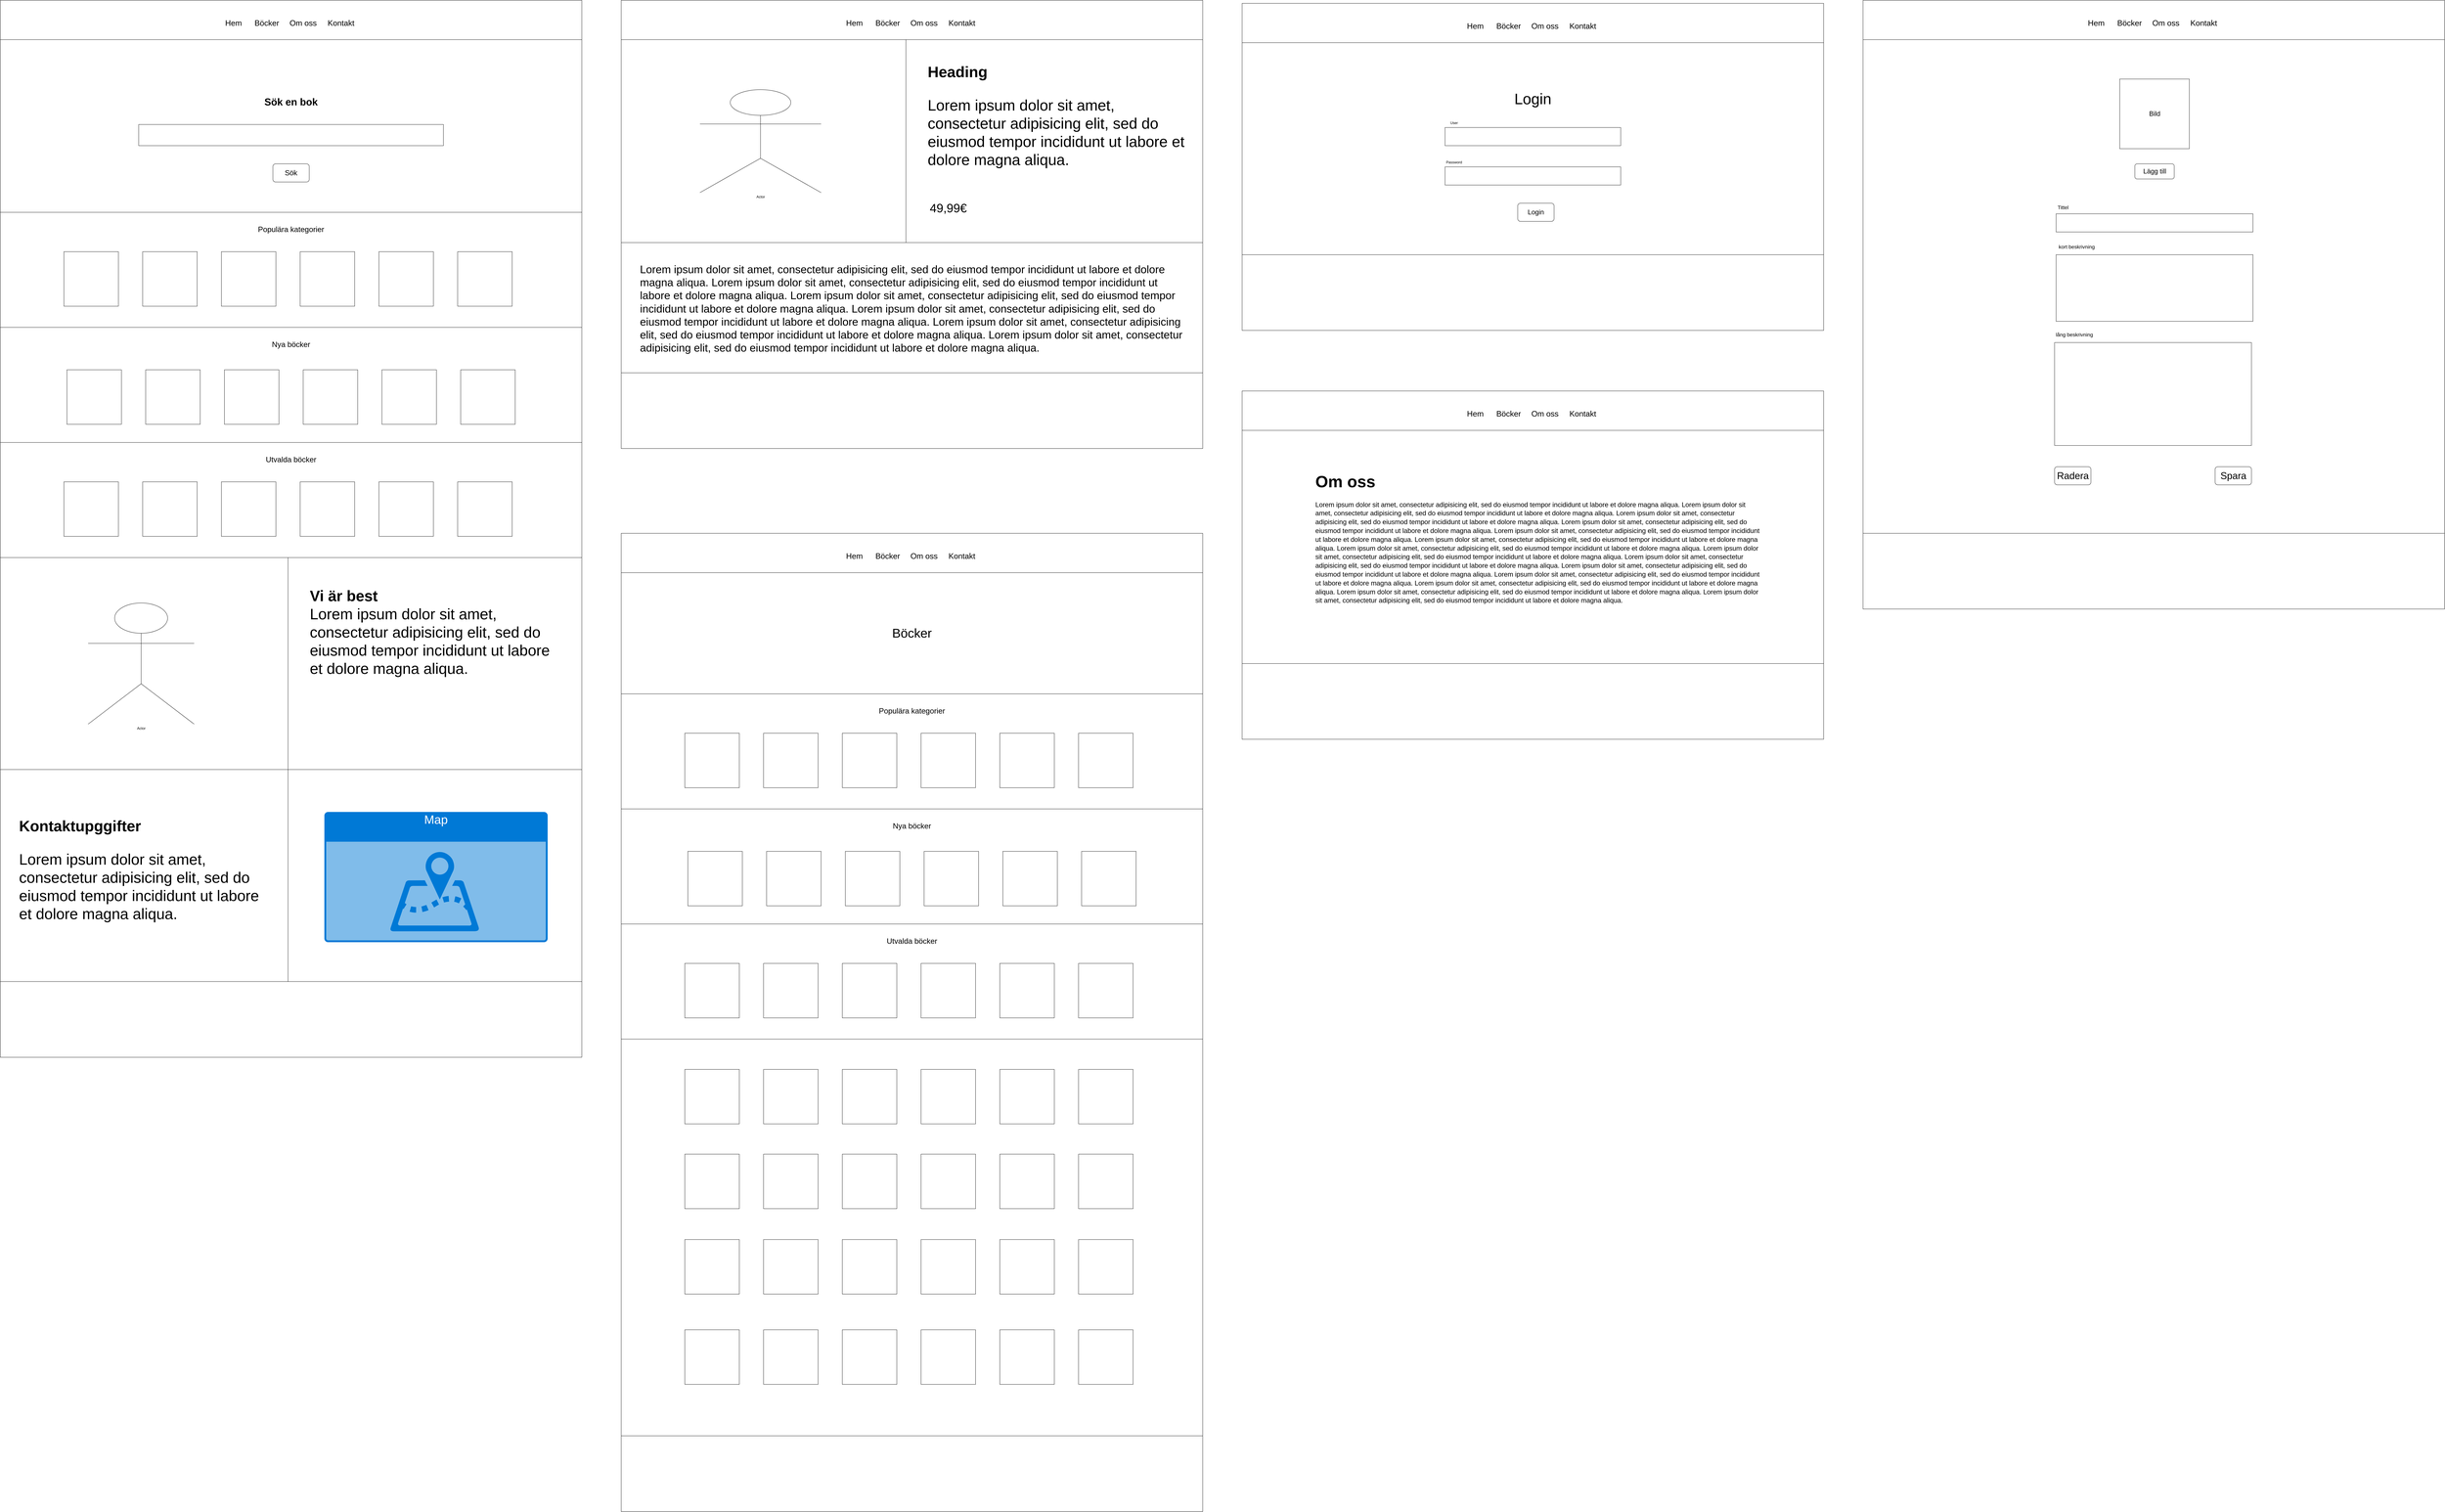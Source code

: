 <mxfile version="24.1.0" type="device">
  <diagram id="C5RBs43oDa-KdzZeNtuy" name="Page-1">
    <mxGraphModel dx="9453" dy="5587" grid="1" gridSize="10" guides="1" tooltips="1" connect="1" arrows="1" fold="1" page="1" pageScale="1" pageWidth="827" pageHeight="1169" math="0" shadow="0">
      <root>
        <mxCell id="WIyWlLk6GJQsqaUBKTNV-0" />
        <mxCell id="WIyWlLk6GJQsqaUBKTNV-1" parent="WIyWlLk6GJQsqaUBKTNV-0" />
        <mxCell id="PscwnY0Rai2JxpB6ASCo-1" value="" style="rounded=0;whiteSpace=wrap;html=1;" vertex="1" parent="WIyWlLk6GJQsqaUBKTNV-1">
          <mxGeometry x="2050" width="1920" height="1480" as="geometry" />
        </mxCell>
        <mxCell id="PscwnY0Rai2JxpB6ASCo-62" value="" style="rounded=0;whiteSpace=wrap;html=1;" vertex="1" parent="WIyWlLk6GJQsqaUBKTNV-1">
          <mxGeometry x="2050" y="130" width="940" height="670" as="geometry" />
        </mxCell>
        <mxCell id="PscwnY0Rai2JxpB6ASCo-0" value="" style="rounded=0;whiteSpace=wrap;html=1;" vertex="1" parent="WIyWlLk6GJQsqaUBKTNV-1">
          <mxGeometry width="1920" height="1080" as="geometry" />
        </mxCell>
        <mxCell id="PscwnY0Rai2JxpB6ASCo-2" value="" style="rounded=0;whiteSpace=wrap;html=1;" vertex="1" parent="WIyWlLk6GJQsqaUBKTNV-1">
          <mxGeometry x="4100" y="10" width="1920" height="1080" as="geometry" />
        </mxCell>
        <mxCell id="PscwnY0Rai2JxpB6ASCo-3" value="" style="rounded=0;whiteSpace=wrap;html=1;" vertex="1" parent="WIyWlLk6GJQsqaUBKTNV-1">
          <mxGeometry x="6150" width="1920" height="2010" as="geometry" />
        </mxCell>
        <mxCell id="PscwnY0Rai2JxpB6ASCo-4" value="" style="rounded=0;whiteSpace=wrap;html=1;" vertex="1" parent="WIyWlLk6GJQsqaUBKTNV-1">
          <mxGeometry y="1080" width="1920" height="2160" as="geometry" />
        </mxCell>
        <mxCell id="PscwnY0Rai2JxpB6ASCo-5" value="" style="rounded=0;whiteSpace=wrap;html=1;" vertex="1" parent="WIyWlLk6GJQsqaUBKTNV-1">
          <mxGeometry width="1920" height="130" as="geometry" />
        </mxCell>
        <mxCell id="PscwnY0Rai2JxpB6ASCo-6" value="" style="rounded=0;whiteSpace=wrap;html=1;" vertex="1" parent="WIyWlLk6GJQsqaUBKTNV-1">
          <mxGeometry y="130" width="1920" height="570" as="geometry" />
        </mxCell>
        <mxCell id="PscwnY0Rai2JxpB6ASCo-7" value="" style="rounded=0;whiteSpace=wrap;html=1;" vertex="1" parent="WIyWlLk6GJQsqaUBKTNV-1">
          <mxGeometry y="700" width="1920" height="380" as="geometry" />
        </mxCell>
        <mxCell id="PscwnY0Rai2JxpB6ASCo-8" value="" style="rounded=0;whiteSpace=wrap;html=1;" vertex="1" parent="WIyWlLk6GJQsqaUBKTNV-1">
          <mxGeometry y="1080" width="1920" height="380" as="geometry" />
        </mxCell>
        <mxCell id="PscwnY0Rai2JxpB6ASCo-9" value="" style="rounded=0;whiteSpace=wrap;html=1;" vertex="1" parent="WIyWlLk6GJQsqaUBKTNV-1">
          <mxGeometry y="1460" width="1920" height="380" as="geometry" />
        </mxCell>
        <mxCell id="PscwnY0Rai2JxpB6ASCo-10" value="" style="rounded=0;whiteSpace=wrap;html=1;" vertex="1" parent="WIyWlLk6GJQsqaUBKTNV-1">
          <mxGeometry y="1840" width="1920" height="700" as="geometry" />
        </mxCell>
        <mxCell id="PscwnY0Rai2JxpB6ASCo-11" value="" style="rounded=0;whiteSpace=wrap;html=1;" vertex="1" parent="WIyWlLk6GJQsqaUBKTNV-1">
          <mxGeometry y="2540" width="1920" height="700" as="geometry" />
        </mxCell>
        <mxCell id="PscwnY0Rai2JxpB6ASCo-12" value="" style="rounded=0;whiteSpace=wrap;html=1;" vertex="1" parent="WIyWlLk6GJQsqaUBKTNV-1">
          <mxGeometry x="457" y="410" width="1006" height="70" as="geometry" />
        </mxCell>
        <mxCell id="PscwnY0Rai2JxpB6ASCo-13" value="" style="rounded=1;whiteSpace=wrap;html=1;" vertex="1" parent="WIyWlLk6GJQsqaUBKTNV-1">
          <mxGeometry x="900" y="540" width="120" height="60" as="geometry" />
        </mxCell>
        <mxCell id="PscwnY0Rai2JxpB6ASCo-14" value="&lt;font style=&quot;font-size: 24px;&quot;&gt;Sök&lt;/font&gt;" style="text;html=1;align=center;verticalAlign=middle;whiteSpace=wrap;rounded=0;" vertex="1" parent="WIyWlLk6GJQsqaUBKTNV-1">
          <mxGeometry x="930" y="555" width="60" height="30" as="geometry" />
        </mxCell>
        <mxCell id="PscwnY0Rai2JxpB6ASCo-15" value="&lt;font style=&quot;font-size: 33px;&quot;&gt;&lt;b&gt;Sök en bok&lt;/b&gt;&lt;/font&gt;" style="text;html=1;align=center;verticalAlign=middle;whiteSpace=wrap;rounded=0;" vertex="1" parent="WIyWlLk6GJQsqaUBKTNV-1">
          <mxGeometry x="720" y="300" width="480" height="70" as="geometry" />
        </mxCell>
        <mxCell id="PscwnY0Rai2JxpB6ASCo-16" value="&lt;font style=&quot;font-size: 26px;&quot;&gt;Hem&lt;/font&gt;" style="text;html=1;align=center;verticalAlign=middle;whiteSpace=wrap;rounded=0;" vertex="1" parent="WIyWlLk6GJQsqaUBKTNV-1">
          <mxGeometry x="740" y="60" width="60" height="30" as="geometry" />
        </mxCell>
        <mxCell id="PscwnY0Rai2JxpB6ASCo-17" value="&lt;font style=&quot;font-size: 26px;&quot;&gt;Böcker&lt;/font&gt;" style="text;html=1;align=center;verticalAlign=middle;whiteSpace=wrap;rounded=0;" vertex="1" parent="WIyWlLk6GJQsqaUBKTNV-1">
          <mxGeometry x="850" y="60" width="60" height="30" as="geometry" />
        </mxCell>
        <mxCell id="PscwnY0Rai2JxpB6ASCo-18" value="&lt;font style=&quot;font-size: 26px;&quot;&gt;Om oss&lt;/font&gt;" style="text;html=1;align=center;verticalAlign=middle;whiteSpace=wrap;rounded=0;" vertex="1" parent="WIyWlLk6GJQsqaUBKTNV-1">
          <mxGeometry x="950" y="60" width="100" height="30" as="geometry" />
        </mxCell>
        <mxCell id="PscwnY0Rai2JxpB6ASCo-19" value="&lt;font style=&quot;font-size: 26px;&quot;&gt;Kontakt&lt;/font&gt;" style="text;html=1;align=center;verticalAlign=middle;whiteSpace=wrap;rounded=0;" vertex="1" parent="WIyWlLk6GJQsqaUBKTNV-1">
          <mxGeometry x="1070" y="60" width="110" height="30" as="geometry" />
        </mxCell>
        <mxCell id="PscwnY0Rai2JxpB6ASCo-20" value="&lt;font style=&quot;font-size: 25px;&quot;&gt;Populära kategorier&lt;/font&gt;" style="text;html=1;align=center;verticalAlign=middle;whiteSpace=wrap;rounded=0;" vertex="1" parent="WIyWlLk6GJQsqaUBKTNV-1">
          <mxGeometry x="835" y="740" width="250" height="30" as="geometry" />
        </mxCell>
        <mxCell id="PscwnY0Rai2JxpB6ASCo-21" value="&lt;font style=&quot;font-size: 25px;&quot;&gt;Nya böcker&lt;/font&gt;" style="text;html=1;align=center;verticalAlign=middle;whiteSpace=wrap;rounded=0;" vertex="1" parent="WIyWlLk6GJQsqaUBKTNV-1">
          <mxGeometry x="835" y="1120" width="250" height="30" as="geometry" />
        </mxCell>
        <mxCell id="PscwnY0Rai2JxpB6ASCo-23" value="&lt;font style=&quot;font-size: 25px;&quot;&gt;Utvalda böcker&lt;/font&gt;" style="text;html=1;align=center;verticalAlign=middle;whiteSpace=wrap;rounded=0;" vertex="1" parent="WIyWlLk6GJQsqaUBKTNV-1">
          <mxGeometry x="835" y="1500" width="250" height="30" as="geometry" />
        </mxCell>
        <mxCell id="PscwnY0Rai2JxpB6ASCo-25" value="" style="rounded=0;whiteSpace=wrap;html=1;" vertex="1" parent="WIyWlLk6GJQsqaUBKTNV-1">
          <mxGeometry x="950" y="1840" width="970" height="700" as="geometry" />
        </mxCell>
        <mxCell id="PscwnY0Rai2JxpB6ASCo-26" value="" style="rounded=0;whiteSpace=wrap;html=1;" vertex="1" parent="WIyWlLk6GJQsqaUBKTNV-1">
          <mxGeometry x="950" y="2540" width="970" height="700" as="geometry" />
        </mxCell>
        <mxCell id="PscwnY0Rai2JxpB6ASCo-27" value="Actor" style="shape=umlActor;verticalLabelPosition=bottom;verticalAlign=top;html=1;outlineConnect=0;" vertex="1" parent="WIyWlLk6GJQsqaUBKTNV-1">
          <mxGeometry x="290" y="1990" width="350" height="400" as="geometry" />
        </mxCell>
        <mxCell id="PscwnY0Rai2JxpB6ASCo-28" value="&lt;h1 style=&quot;margin-top: 0px; font-size: 50px;&quot;&gt;&lt;span style=&quot;background-color: initial;&quot;&gt;Vi är best&lt;br&gt;&lt;/span&gt;&lt;span style=&quot;background-color: initial; font-weight: normal;&quot;&gt;Lorem ipsum dolor sit amet, consectetur adipisicing elit, sed do eiusmod tempor incididunt ut labore et dolore magna aliqua.&lt;/span&gt;&lt;br&gt;&lt;/h1&gt;" style="text;html=1;whiteSpace=wrap;overflow=hidden;rounded=0;" vertex="1" parent="WIyWlLk6GJQsqaUBKTNV-1">
          <mxGeometry x="1020" y="1930" width="830" height="550" as="geometry" />
        </mxCell>
        <mxCell id="PscwnY0Rai2JxpB6ASCo-29" value="&lt;h1 style=&quot;margin-top: 0px; font-size: 50px;&quot;&gt;&lt;font style=&quot;font-size: 50px;&quot;&gt;Kontaktupggifter&lt;/font&gt;&lt;/h1&gt;&lt;p style=&quot;font-size: 50px;&quot;&gt;&lt;font style=&quot;font-size: 50px;&quot;&gt;Lorem ipsum dolor sit amet, consectetur adipisicing elit, sed do eiusmod tempor incididunt ut labore et dolore magna aliqua.&lt;/font&gt;&lt;/p&gt;" style="text;html=1;whiteSpace=wrap;overflow=hidden;rounded=0;" vertex="1" parent="WIyWlLk6GJQsqaUBKTNV-1">
          <mxGeometry x="60" y="2690" width="840" height="590" as="geometry" />
        </mxCell>
        <mxCell id="PscwnY0Rai2JxpB6ASCo-30" value="&lt;font style=&quot;font-size: 40px;&quot;&gt;Map&lt;/font&gt;" style="html=1;whiteSpace=wrap;strokeColor=none;fillColor=#0079D6;labelPosition=center;verticalLabelPosition=middle;verticalAlign=top;align=center;fontSize=12;outlineConnect=0;spacingTop=-6;fontColor=#FFFFFF;sketch=0;shape=mxgraph.sitemap.map;" vertex="1" parent="WIyWlLk6GJQsqaUBKTNV-1">
          <mxGeometry x="1070" y="2680" width="737.14" height="430" as="geometry" />
        </mxCell>
        <mxCell id="PscwnY0Rai2JxpB6ASCo-31" value="" style="whiteSpace=wrap;html=1;aspect=fixed;" vertex="1" parent="WIyWlLk6GJQsqaUBKTNV-1">
          <mxGeometry x="210" y="830" width="180" height="180" as="geometry" />
        </mxCell>
        <mxCell id="PscwnY0Rai2JxpB6ASCo-32" value="" style="whiteSpace=wrap;html=1;aspect=fixed;" vertex="1" parent="WIyWlLk6GJQsqaUBKTNV-1">
          <mxGeometry x="470" y="830" width="180" height="180" as="geometry" />
        </mxCell>
        <mxCell id="PscwnY0Rai2JxpB6ASCo-33" value="" style="whiteSpace=wrap;html=1;aspect=fixed;" vertex="1" parent="WIyWlLk6GJQsqaUBKTNV-1">
          <mxGeometry x="730" y="830" width="180" height="180" as="geometry" />
        </mxCell>
        <mxCell id="PscwnY0Rai2JxpB6ASCo-34" value="" style="whiteSpace=wrap;html=1;aspect=fixed;" vertex="1" parent="WIyWlLk6GJQsqaUBKTNV-1">
          <mxGeometry x="990" y="830" width="180" height="180" as="geometry" />
        </mxCell>
        <mxCell id="PscwnY0Rai2JxpB6ASCo-35" value="" style="whiteSpace=wrap;html=1;aspect=fixed;" vertex="1" parent="WIyWlLk6GJQsqaUBKTNV-1">
          <mxGeometry x="1250" y="830" width="180" height="180" as="geometry" />
        </mxCell>
        <mxCell id="PscwnY0Rai2JxpB6ASCo-36" value="" style="whiteSpace=wrap;html=1;aspect=fixed;" vertex="1" parent="WIyWlLk6GJQsqaUBKTNV-1">
          <mxGeometry x="1510" y="830" width="180" height="180" as="geometry" />
        </mxCell>
        <mxCell id="PscwnY0Rai2JxpB6ASCo-37" value="" style="whiteSpace=wrap;html=1;aspect=fixed;" vertex="1" parent="WIyWlLk6GJQsqaUBKTNV-1">
          <mxGeometry x="220" y="1220" width="180" height="180" as="geometry" />
        </mxCell>
        <mxCell id="PscwnY0Rai2JxpB6ASCo-38" value="" style="whiteSpace=wrap;html=1;aspect=fixed;" vertex="1" parent="WIyWlLk6GJQsqaUBKTNV-1">
          <mxGeometry x="480" y="1220" width="180" height="180" as="geometry" />
        </mxCell>
        <mxCell id="PscwnY0Rai2JxpB6ASCo-39" value="" style="whiteSpace=wrap;html=1;aspect=fixed;" vertex="1" parent="WIyWlLk6GJQsqaUBKTNV-1">
          <mxGeometry x="740" y="1220" width="180" height="180" as="geometry" />
        </mxCell>
        <mxCell id="PscwnY0Rai2JxpB6ASCo-40" value="" style="whiteSpace=wrap;html=1;aspect=fixed;" vertex="1" parent="WIyWlLk6GJQsqaUBKTNV-1">
          <mxGeometry x="1000" y="1220" width="180" height="180" as="geometry" />
        </mxCell>
        <mxCell id="PscwnY0Rai2JxpB6ASCo-41" value="" style="whiteSpace=wrap;html=1;aspect=fixed;" vertex="1" parent="WIyWlLk6GJQsqaUBKTNV-1">
          <mxGeometry x="1260" y="1220" width="180" height="180" as="geometry" />
        </mxCell>
        <mxCell id="PscwnY0Rai2JxpB6ASCo-42" value="" style="whiteSpace=wrap;html=1;aspect=fixed;" vertex="1" parent="WIyWlLk6GJQsqaUBKTNV-1">
          <mxGeometry x="1520" y="1220" width="180" height="180" as="geometry" />
        </mxCell>
        <mxCell id="PscwnY0Rai2JxpB6ASCo-43" value="" style="whiteSpace=wrap;html=1;aspect=fixed;" vertex="1" parent="WIyWlLk6GJQsqaUBKTNV-1">
          <mxGeometry x="210" y="1590" width="180" height="180" as="geometry" />
        </mxCell>
        <mxCell id="PscwnY0Rai2JxpB6ASCo-44" value="" style="whiteSpace=wrap;html=1;aspect=fixed;" vertex="1" parent="WIyWlLk6GJQsqaUBKTNV-1">
          <mxGeometry x="470" y="1590" width="180" height="180" as="geometry" />
        </mxCell>
        <mxCell id="PscwnY0Rai2JxpB6ASCo-45" value="" style="whiteSpace=wrap;html=1;aspect=fixed;" vertex="1" parent="WIyWlLk6GJQsqaUBKTNV-1">
          <mxGeometry x="730" y="1590" width="180" height="180" as="geometry" />
        </mxCell>
        <mxCell id="PscwnY0Rai2JxpB6ASCo-46" value="" style="whiteSpace=wrap;html=1;aspect=fixed;" vertex="1" parent="WIyWlLk6GJQsqaUBKTNV-1">
          <mxGeometry x="990" y="1590" width="180" height="180" as="geometry" />
        </mxCell>
        <mxCell id="PscwnY0Rai2JxpB6ASCo-47" value="" style="whiteSpace=wrap;html=1;aspect=fixed;" vertex="1" parent="WIyWlLk6GJQsqaUBKTNV-1">
          <mxGeometry x="1250" y="1590" width="180" height="180" as="geometry" />
        </mxCell>
        <mxCell id="PscwnY0Rai2JxpB6ASCo-48" value="" style="whiteSpace=wrap;html=1;aspect=fixed;" vertex="1" parent="WIyWlLk6GJQsqaUBKTNV-1">
          <mxGeometry x="1510" y="1590" width="180" height="180" as="geometry" />
        </mxCell>
        <mxCell id="PscwnY0Rai2JxpB6ASCo-49" value="" style="rounded=0;whiteSpace=wrap;html=1;" vertex="1" parent="WIyWlLk6GJQsqaUBKTNV-1">
          <mxGeometry y="3240" width="1920" height="250" as="geometry" />
        </mxCell>
        <mxCell id="PscwnY0Rai2JxpB6ASCo-56" value="" style="rounded=0;whiteSpace=wrap;html=1;" vertex="1" parent="WIyWlLk6GJQsqaUBKTNV-1">
          <mxGeometry x="2050" width="1920" height="130" as="geometry" />
        </mxCell>
        <mxCell id="PscwnY0Rai2JxpB6ASCo-57" value="&lt;font style=&quot;font-size: 26px;&quot;&gt;Hem&lt;/font&gt;" style="text;html=1;align=center;verticalAlign=middle;whiteSpace=wrap;rounded=0;" vertex="1" parent="WIyWlLk6GJQsqaUBKTNV-1">
          <mxGeometry x="2790" y="60" width="60" height="30" as="geometry" />
        </mxCell>
        <mxCell id="PscwnY0Rai2JxpB6ASCo-58" value="&lt;font style=&quot;font-size: 26px;&quot;&gt;Böcker&lt;/font&gt;" style="text;html=1;align=center;verticalAlign=middle;whiteSpace=wrap;rounded=0;" vertex="1" parent="WIyWlLk6GJQsqaUBKTNV-1">
          <mxGeometry x="2900" y="60" width="60" height="30" as="geometry" />
        </mxCell>
        <mxCell id="PscwnY0Rai2JxpB6ASCo-59" value="&lt;font style=&quot;font-size: 26px;&quot;&gt;Om oss&lt;/font&gt;" style="text;html=1;align=center;verticalAlign=middle;whiteSpace=wrap;rounded=0;" vertex="1" parent="WIyWlLk6GJQsqaUBKTNV-1">
          <mxGeometry x="3000" y="60" width="100" height="30" as="geometry" />
        </mxCell>
        <mxCell id="PscwnY0Rai2JxpB6ASCo-60" value="&lt;font style=&quot;font-size: 26px;&quot;&gt;Kontakt&lt;/font&gt;" style="text;html=1;align=center;verticalAlign=middle;whiteSpace=wrap;rounded=0;" vertex="1" parent="WIyWlLk6GJQsqaUBKTNV-1">
          <mxGeometry x="3120" y="60" width="110" height="30" as="geometry" />
        </mxCell>
        <mxCell id="PscwnY0Rai2JxpB6ASCo-61" value="Actor" style="shape=umlActor;verticalLabelPosition=bottom;verticalAlign=top;html=1;outlineConnect=0;" vertex="1" parent="WIyWlLk6GJQsqaUBKTNV-1">
          <mxGeometry x="2310" y="295" width="400" height="340" as="geometry" />
        </mxCell>
        <mxCell id="PscwnY0Rai2JxpB6ASCo-63" value="" style="rounded=0;whiteSpace=wrap;html=1;" vertex="1" parent="WIyWlLk6GJQsqaUBKTNV-1">
          <mxGeometry x="2990" y="130" width="980" height="670" as="geometry" />
        </mxCell>
        <mxCell id="PscwnY0Rai2JxpB6ASCo-64" value="&lt;h1 style=&quot;margin-top: 0px; font-size: 50px;&quot;&gt;&lt;font style=&quot;font-size: 50px;&quot;&gt;Heading&lt;/font&gt;&lt;/h1&gt;&lt;p style=&quot;font-size: 50px;&quot;&gt;&lt;font style=&quot;font-size: 50px;&quot;&gt;Lorem ipsum dolor sit amet, consectetur adipisicing elit, sed do eiusmod tempor incididunt ut labore et dolore magna aliqua.&lt;/font&gt;&lt;/p&gt;" style="text;html=1;whiteSpace=wrap;overflow=hidden;rounded=0;" vertex="1" parent="WIyWlLk6GJQsqaUBKTNV-1">
          <mxGeometry x="3060" y="200" width="850" height="540" as="geometry" />
        </mxCell>
        <mxCell id="PscwnY0Rai2JxpB6ASCo-65" value="&lt;font style=&quot;font-size: 40px;&quot;&gt;49,99€&lt;/font&gt;" style="text;html=1;align=center;verticalAlign=middle;whiteSpace=wrap;rounded=0;" vertex="1" parent="WIyWlLk6GJQsqaUBKTNV-1">
          <mxGeometry x="3040" y="660" width="180" height="50" as="geometry" />
        </mxCell>
        <mxCell id="PscwnY0Rai2JxpB6ASCo-66" value="&lt;h1 style=&quot;margin-top: 0px; font-size: 36px;&quot;&gt;&lt;font style=&quot;background-color: initial; font-weight: normal; font-size: 36px;&quot;&gt;Lorem ipsum dolor sit amet, consectetur adipisicing elit, sed do eiusmod tempor incididunt ut labore et dolore magna aliqua.&amp;nbsp;&lt;span style=&quot;background-color: initial;&quot;&gt;Lorem ipsum dolor sit amet, consectetur adipisicing elit, sed do eiusmod tempor incididunt ut labore et dolore magna aliqua.&amp;nbsp;&lt;/span&gt;&lt;/font&gt;&lt;span style=&quot;background-color: initial; font-weight: normal;&quot;&gt;Lorem ipsum dolor sit amet, consectetur adipisicing elit, sed do eiusmod tempor incididunt ut labore et dolore magna aliqua.&amp;nbsp;&lt;/span&gt;&lt;span style=&quot;background-color: initial; font-weight: normal;&quot;&gt;Lorem ipsum dolor sit amet, consectetur adipisicing elit, sed do eiusmod tempor incididunt ut labore et dolore magna aliqua.&amp;nbsp;&lt;/span&gt;&lt;span style=&quot;background-color: initial; font-weight: normal;&quot;&gt;Lorem ipsum dolor sit amet, consectetur adipisicing elit, sed do eiusmod tempor incididunt ut labore et dolore magna aliqua.&amp;nbsp;&lt;/span&gt;&lt;span style=&quot;background-color: initial; font-weight: normal;&quot;&gt;Lorem ipsum dolor sit amet, consectetur adipisicing elit, sed do eiusmod tempor incididunt ut labore et dolore magna aliqua.&lt;/span&gt;&lt;br&gt;&lt;/h1&gt;" style="text;html=1;whiteSpace=wrap;overflow=hidden;rounded=0;" vertex="1" parent="WIyWlLk6GJQsqaUBKTNV-1">
          <mxGeometry x="2110" y="860" width="1800" height="330" as="geometry" />
        </mxCell>
        <mxCell id="PscwnY0Rai2JxpB6ASCo-67" value="" style="rounded=0;whiteSpace=wrap;html=1;" vertex="1" parent="WIyWlLk6GJQsqaUBKTNV-1">
          <mxGeometry x="2050" y="1230" width="1920" height="250" as="geometry" />
        </mxCell>
        <mxCell id="PscwnY0Rai2JxpB6ASCo-68" value="&lt;font style=&quot;font-size: 50px;&quot;&gt;Login&lt;/font&gt;" style="text;html=1;align=center;verticalAlign=middle;whiteSpace=wrap;rounded=0;" vertex="1" parent="WIyWlLk6GJQsqaUBKTNV-1">
          <mxGeometry x="4850" y="240" width="420" height="170" as="geometry" />
        </mxCell>
        <mxCell id="PscwnY0Rai2JxpB6ASCo-69" value="" style="rounded=0;whiteSpace=wrap;html=1;" vertex="1" parent="WIyWlLk6GJQsqaUBKTNV-1">
          <mxGeometry x="4770" y="420" width="580" height="60" as="geometry" />
        </mxCell>
        <mxCell id="PscwnY0Rai2JxpB6ASCo-71" value="" style="rounded=0;whiteSpace=wrap;html=1;" vertex="1" parent="WIyWlLk6GJQsqaUBKTNV-1">
          <mxGeometry x="4770" y="550" width="580" height="60" as="geometry" />
        </mxCell>
        <mxCell id="PscwnY0Rai2JxpB6ASCo-73" value="&lt;font style=&quot;font-size: 22px;&quot;&gt;Login&lt;/font&gt;" style="rounded=1;whiteSpace=wrap;html=1;" vertex="1" parent="WIyWlLk6GJQsqaUBKTNV-1">
          <mxGeometry x="5010" y="670" width="120" height="60" as="geometry" />
        </mxCell>
        <mxCell id="PscwnY0Rai2JxpB6ASCo-74" value="" style="rounded=0;whiteSpace=wrap;html=1;" vertex="1" parent="WIyWlLk6GJQsqaUBKTNV-1">
          <mxGeometry x="6787.5" y="705" width="650" height="60" as="geometry" />
        </mxCell>
        <mxCell id="PscwnY0Rai2JxpB6ASCo-75" value="&lt;font style=&quot;font-size: 22px;&quot;&gt;Bild&lt;/font&gt;" style="whiteSpace=wrap;html=1;aspect=fixed;" vertex="1" parent="WIyWlLk6GJQsqaUBKTNV-1">
          <mxGeometry x="6997.5" y="260" width="230" height="230" as="geometry" />
        </mxCell>
        <mxCell id="PscwnY0Rai2JxpB6ASCo-76" value="&lt;font style=&quot;font-size: 22px;&quot;&gt;Lägg till&lt;/font&gt;" style="rounded=1;whiteSpace=wrap;html=1;" vertex="1" parent="WIyWlLk6GJQsqaUBKTNV-1">
          <mxGeometry x="7047.5" y="540" width="130" height="50" as="geometry" />
        </mxCell>
        <mxCell id="PscwnY0Rai2JxpB6ASCo-77" value="" style="rounded=0;whiteSpace=wrap;html=1;" vertex="1" parent="WIyWlLk6GJQsqaUBKTNV-1">
          <mxGeometry x="6787.5" y="840" width="650" height="220" as="geometry" />
        </mxCell>
        <mxCell id="PscwnY0Rai2JxpB6ASCo-78" value="&lt;font style=&quot;font-size: 17px;&quot;&gt;kort beskrivning&lt;/font&gt;" style="text;html=1;align=center;verticalAlign=middle;whiteSpace=wrap;rounded=0;" vertex="1" parent="WIyWlLk6GJQsqaUBKTNV-1">
          <mxGeometry x="6787.5" y="800" width="135" height="30" as="geometry" />
        </mxCell>
        <mxCell id="PscwnY0Rai2JxpB6ASCo-81" value="&lt;font style=&quot;font-size: 17px;&quot;&gt;Tittel&lt;/font&gt;" style="text;html=1;align=center;verticalAlign=middle;whiteSpace=wrap;rounded=0;" vertex="1" parent="WIyWlLk6GJQsqaUBKTNV-1">
          <mxGeometry x="6762.5" y="670" width="95" height="30" as="geometry" />
        </mxCell>
        <mxCell id="PscwnY0Rai2JxpB6ASCo-82" value="" style="rounded=0;whiteSpace=wrap;html=1;" vertex="1" parent="WIyWlLk6GJQsqaUBKTNV-1">
          <mxGeometry x="6782.5" y="1130" width="650" height="340" as="geometry" />
        </mxCell>
        <mxCell id="PscwnY0Rai2JxpB6ASCo-83" value="&lt;font style=&quot;font-size: 17px;&quot;&gt;lång beskrivning&lt;/font&gt;" style="text;html=1;align=center;verticalAlign=middle;whiteSpace=wrap;rounded=0;" vertex="1" parent="WIyWlLk6GJQsqaUBKTNV-1">
          <mxGeometry x="6782.5" y="1090" width="130" height="30" as="geometry" />
        </mxCell>
        <mxCell id="PscwnY0Rai2JxpB6ASCo-84" value="&lt;font style=&quot;font-size: 32px;&quot;&gt;Spara&lt;/font&gt;" style="rounded=1;whiteSpace=wrap;html=1;" vertex="1" parent="WIyWlLk6GJQsqaUBKTNV-1">
          <mxGeometry x="7312.5" y="1540" width="120" height="60" as="geometry" />
        </mxCell>
        <mxCell id="PscwnY0Rai2JxpB6ASCo-85" value="&lt;font style=&quot;font-size: 32px;&quot;&gt;Radera&lt;/font&gt;" style="rounded=1;whiteSpace=wrap;html=1;" vertex="1" parent="WIyWlLk6GJQsqaUBKTNV-1">
          <mxGeometry x="6782.5" y="1540" width="120" height="60" as="geometry" />
        </mxCell>
        <mxCell id="PscwnY0Rai2JxpB6ASCo-86" value="Password" style="text;html=1;align=center;verticalAlign=middle;whiteSpace=wrap;rounded=0;" vertex="1" parent="WIyWlLk6GJQsqaUBKTNV-1">
          <mxGeometry x="4770" y="520" width="60" height="30" as="geometry" />
        </mxCell>
        <mxCell id="PscwnY0Rai2JxpB6ASCo-87" value="User" style="text;html=1;align=center;verticalAlign=middle;whiteSpace=wrap;rounded=0;" vertex="1" parent="WIyWlLk6GJQsqaUBKTNV-1">
          <mxGeometry x="4770" y="390" width="60" height="30" as="geometry" />
        </mxCell>
        <mxCell id="PscwnY0Rai2JxpB6ASCo-88" value="" style="rounded=0;whiteSpace=wrap;html=1;" vertex="1" parent="WIyWlLk6GJQsqaUBKTNV-1">
          <mxGeometry x="4100" y="10" width="1920" height="130" as="geometry" />
        </mxCell>
        <mxCell id="PscwnY0Rai2JxpB6ASCo-89" value="&lt;font style=&quot;font-size: 26px;&quot;&gt;Hem&lt;/font&gt;" style="text;html=1;align=center;verticalAlign=middle;whiteSpace=wrap;rounded=0;" vertex="1" parent="WIyWlLk6GJQsqaUBKTNV-1">
          <mxGeometry x="4840" y="70" width="60" height="30" as="geometry" />
        </mxCell>
        <mxCell id="PscwnY0Rai2JxpB6ASCo-90" value="&lt;font style=&quot;font-size: 26px;&quot;&gt;Böcker&lt;/font&gt;" style="text;html=1;align=center;verticalAlign=middle;whiteSpace=wrap;rounded=0;" vertex="1" parent="WIyWlLk6GJQsqaUBKTNV-1">
          <mxGeometry x="4950" y="70" width="60" height="30" as="geometry" />
        </mxCell>
        <mxCell id="PscwnY0Rai2JxpB6ASCo-91" value="&lt;font style=&quot;font-size: 26px;&quot;&gt;Om oss&lt;/font&gt;" style="text;html=1;align=center;verticalAlign=middle;whiteSpace=wrap;rounded=0;" vertex="1" parent="WIyWlLk6GJQsqaUBKTNV-1">
          <mxGeometry x="5050" y="70" width="100" height="30" as="geometry" />
        </mxCell>
        <mxCell id="PscwnY0Rai2JxpB6ASCo-92" value="&lt;font style=&quot;font-size: 26px;&quot;&gt;Kontakt&lt;/font&gt;" style="text;html=1;align=center;verticalAlign=middle;whiteSpace=wrap;rounded=0;" vertex="1" parent="WIyWlLk6GJQsqaUBKTNV-1">
          <mxGeometry x="5170" y="70" width="110" height="30" as="geometry" />
        </mxCell>
        <mxCell id="PscwnY0Rai2JxpB6ASCo-93" value="" style="rounded=0;whiteSpace=wrap;html=1;" vertex="1" parent="WIyWlLk6GJQsqaUBKTNV-1">
          <mxGeometry x="6150" width="1920" height="130" as="geometry" />
        </mxCell>
        <mxCell id="PscwnY0Rai2JxpB6ASCo-94" value="&lt;font style=&quot;font-size: 26px;&quot;&gt;Hem&lt;/font&gt;" style="text;html=1;align=center;verticalAlign=middle;whiteSpace=wrap;rounded=0;" vertex="1" parent="WIyWlLk6GJQsqaUBKTNV-1">
          <mxGeometry x="6890" y="60" width="60" height="30" as="geometry" />
        </mxCell>
        <mxCell id="PscwnY0Rai2JxpB6ASCo-95" value="&lt;font style=&quot;font-size: 26px;&quot;&gt;Böcker&lt;/font&gt;" style="text;html=1;align=center;verticalAlign=middle;whiteSpace=wrap;rounded=0;" vertex="1" parent="WIyWlLk6GJQsqaUBKTNV-1">
          <mxGeometry x="7000" y="60" width="60" height="30" as="geometry" />
        </mxCell>
        <mxCell id="PscwnY0Rai2JxpB6ASCo-96" value="&lt;font style=&quot;font-size: 26px;&quot;&gt;Om oss&lt;/font&gt;" style="text;html=1;align=center;verticalAlign=middle;whiteSpace=wrap;rounded=0;" vertex="1" parent="WIyWlLk6GJQsqaUBKTNV-1">
          <mxGeometry x="7100" y="60" width="100" height="30" as="geometry" />
        </mxCell>
        <mxCell id="PscwnY0Rai2JxpB6ASCo-97" value="&lt;font style=&quot;font-size: 26px;&quot;&gt;Kontakt&lt;/font&gt;" style="text;html=1;align=center;verticalAlign=middle;whiteSpace=wrap;rounded=0;" vertex="1" parent="WIyWlLk6GJQsqaUBKTNV-1">
          <mxGeometry x="7220" y="60" width="110" height="30" as="geometry" />
        </mxCell>
        <mxCell id="PscwnY0Rai2JxpB6ASCo-98" value="" style="rounded=0;whiteSpace=wrap;html=1;" vertex="1" parent="WIyWlLk6GJQsqaUBKTNV-1">
          <mxGeometry x="6150" y="1760" width="1920" height="250" as="geometry" />
        </mxCell>
        <mxCell id="PscwnY0Rai2JxpB6ASCo-99" value="" style="rounded=0;whiteSpace=wrap;html=1;" vertex="1" parent="WIyWlLk6GJQsqaUBKTNV-1">
          <mxGeometry x="4100" y="840" width="1920" height="250" as="geometry" />
        </mxCell>
        <mxCell id="PscwnY0Rai2JxpB6ASCo-100" value="" style="rounded=0;whiteSpace=wrap;html=1;" vertex="1" parent="WIyWlLk6GJQsqaUBKTNV-1">
          <mxGeometry x="2050" y="1760" width="1920" height="3230" as="geometry" />
        </mxCell>
        <mxCell id="PscwnY0Rai2JxpB6ASCo-101" value="" style="rounded=0;whiteSpace=wrap;html=1;" vertex="1" parent="WIyWlLk6GJQsqaUBKTNV-1">
          <mxGeometry x="2050" y="1760" width="1920" height="130" as="geometry" />
        </mxCell>
        <mxCell id="PscwnY0Rai2JxpB6ASCo-102" value="&lt;font style=&quot;font-size: 26px;&quot;&gt;Hem&lt;/font&gt;" style="text;html=1;align=center;verticalAlign=middle;whiteSpace=wrap;rounded=0;" vertex="1" parent="WIyWlLk6GJQsqaUBKTNV-1">
          <mxGeometry x="2790" y="1820" width="60" height="30" as="geometry" />
        </mxCell>
        <mxCell id="PscwnY0Rai2JxpB6ASCo-103" value="&lt;font style=&quot;font-size: 26px;&quot;&gt;Böcker&lt;/font&gt;" style="text;html=1;align=center;verticalAlign=middle;whiteSpace=wrap;rounded=0;" vertex="1" parent="WIyWlLk6GJQsqaUBKTNV-1">
          <mxGeometry x="2900" y="1820" width="60" height="30" as="geometry" />
        </mxCell>
        <mxCell id="PscwnY0Rai2JxpB6ASCo-104" value="&lt;font style=&quot;font-size: 26px;&quot;&gt;Om oss&lt;/font&gt;" style="text;html=1;align=center;verticalAlign=middle;whiteSpace=wrap;rounded=0;" vertex="1" parent="WIyWlLk6GJQsqaUBKTNV-1">
          <mxGeometry x="3000" y="1820" width="100" height="30" as="geometry" />
        </mxCell>
        <mxCell id="PscwnY0Rai2JxpB6ASCo-105" value="&lt;font style=&quot;font-size: 26px;&quot;&gt;Kontakt&lt;/font&gt;" style="text;html=1;align=center;verticalAlign=middle;whiteSpace=wrap;rounded=0;" vertex="1" parent="WIyWlLk6GJQsqaUBKTNV-1">
          <mxGeometry x="3120" y="1820" width="110" height="30" as="geometry" />
        </mxCell>
        <mxCell id="PscwnY0Rai2JxpB6ASCo-106" value="" style="rounded=0;whiteSpace=wrap;html=1;" vertex="1" parent="WIyWlLk6GJQsqaUBKTNV-1">
          <mxGeometry x="2050" y="4740" width="1920" height="250" as="geometry" />
        </mxCell>
        <mxCell id="PscwnY0Rai2JxpB6ASCo-107" value="&lt;font style=&quot;font-size: 42px;&quot;&gt;Böcker&lt;/font&gt;" style="text;html=1;align=center;verticalAlign=middle;whiteSpace=wrap;rounded=0;" vertex="1" parent="WIyWlLk6GJQsqaUBKTNV-1">
          <mxGeometry x="2795" y="2040" width="430" height="100" as="geometry" />
        </mxCell>
        <mxCell id="PscwnY0Rai2JxpB6ASCo-108" value="" style="rounded=0;whiteSpace=wrap;html=1;" vertex="1" parent="WIyWlLk6GJQsqaUBKTNV-1">
          <mxGeometry x="2050" y="2290" width="1920" height="380" as="geometry" />
        </mxCell>
        <mxCell id="PscwnY0Rai2JxpB6ASCo-109" value="" style="rounded=0;whiteSpace=wrap;html=1;" vertex="1" parent="WIyWlLk6GJQsqaUBKTNV-1">
          <mxGeometry x="2050" y="2670" width="1920" height="380" as="geometry" />
        </mxCell>
        <mxCell id="PscwnY0Rai2JxpB6ASCo-110" value="" style="rounded=0;whiteSpace=wrap;html=1;" vertex="1" parent="WIyWlLk6GJQsqaUBKTNV-1">
          <mxGeometry x="2050" y="3050" width="1920" height="380" as="geometry" />
        </mxCell>
        <mxCell id="PscwnY0Rai2JxpB6ASCo-111" value="&lt;font style=&quot;font-size: 25px;&quot;&gt;Populära kategorier&lt;/font&gt;" style="text;html=1;align=center;verticalAlign=middle;whiteSpace=wrap;rounded=0;" vertex="1" parent="WIyWlLk6GJQsqaUBKTNV-1">
          <mxGeometry x="2885" y="2330" width="250" height="30" as="geometry" />
        </mxCell>
        <mxCell id="PscwnY0Rai2JxpB6ASCo-112" value="&lt;font style=&quot;font-size: 25px;&quot;&gt;Nya böcker&lt;/font&gt;" style="text;html=1;align=center;verticalAlign=middle;whiteSpace=wrap;rounded=0;" vertex="1" parent="WIyWlLk6GJQsqaUBKTNV-1">
          <mxGeometry x="2885" y="2710" width="250" height="30" as="geometry" />
        </mxCell>
        <mxCell id="PscwnY0Rai2JxpB6ASCo-113" value="&lt;font style=&quot;font-size: 25px;&quot;&gt;Utvalda böcker&lt;/font&gt;" style="text;html=1;align=center;verticalAlign=middle;whiteSpace=wrap;rounded=0;" vertex="1" parent="WIyWlLk6GJQsqaUBKTNV-1">
          <mxGeometry x="2885" y="3090" width="250" height="30" as="geometry" />
        </mxCell>
        <mxCell id="PscwnY0Rai2JxpB6ASCo-114" value="" style="whiteSpace=wrap;html=1;aspect=fixed;" vertex="1" parent="WIyWlLk6GJQsqaUBKTNV-1">
          <mxGeometry x="2260" y="2420" width="180" height="180" as="geometry" />
        </mxCell>
        <mxCell id="PscwnY0Rai2JxpB6ASCo-115" value="" style="whiteSpace=wrap;html=1;aspect=fixed;" vertex="1" parent="WIyWlLk6GJQsqaUBKTNV-1">
          <mxGeometry x="2520" y="2420" width="180" height="180" as="geometry" />
        </mxCell>
        <mxCell id="PscwnY0Rai2JxpB6ASCo-116" value="" style="whiteSpace=wrap;html=1;aspect=fixed;" vertex="1" parent="WIyWlLk6GJQsqaUBKTNV-1">
          <mxGeometry x="2780" y="2420" width="180" height="180" as="geometry" />
        </mxCell>
        <mxCell id="PscwnY0Rai2JxpB6ASCo-117" value="" style="whiteSpace=wrap;html=1;aspect=fixed;" vertex="1" parent="WIyWlLk6GJQsqaUBKTNV-1">
          <mxGeometry x="3040" y="2420" width="180" height="180" as="geometry" />
        </mxCell>
        <mxCell id="PscwnY0Rai2JxpB6ASCo-118" value="" style="whiteSpace=wrap;html=1;aspect=fixed;" vertex="1" parent="WIyWlLk6GJQsqaUBKTNV-1">
          <mxGeometry x="3300" y="2420" width="180" height="180" as="geometry" />
        </mxCell>
        <mxCell id="PscwnY0Rai2JxpB6ASCo-119" value="" style="whiteSpace=wrap;html=1;aspect=fixed;" vertex="1" parent="WIyWlLk6GJQsqaUBKTNV-1">
          <mxGeometry x="3560" y="2420" width="180" height="180" as="geometry" />
        </mxCell>
        <mxCell id="PscwnY0Rai2JxpB6ASCo-120" value="" style="whiteSpace=wrap;html=1;aspect=fixed;" vertex="1" parent="WIyWlLk6GJQsqaUBKTNV-1">
          <mxGeometry x="2270" y="2810" width="180" height="180" as="geometry" />
        </mxCell>
        <mxCell id="PscwnY0Rai2JxpB6ASCo-121" value="" style="whiteSpace=wrap;html=1;aspect=fixed;" vertex="1" parent="WIyWlLk6GJQsqaUBKTNV-1">
          <mxGeometry x="2530" y="2810" width="180" height="180" as="geometry" />
        </mxCell>
        <mxCell id="PscwnY0Rai2JxpB6ASCo-122" value="" style="whiteSpace=wrap;html=1;aspect=fixed;" vertex="1" parent="WIyWlLk6GJQsqaUBKTNV-1">
          <mxGeometry x="2790" y="2810" width="180" height="180" as="geometry" />
        </mxCell>
        <mxCell id="PscwnY0Rai2JxpB6ASCo-123" value="" style="whiteSpace=wrap;html=1;aspect=fixed;" vertex="1" parent="WIyWlLk6GJQsqaUBKTNV-1">
          <mxGeometry x="3050" y="2810" width="180" height="180" as="geometry" />
        </mxCell>
        <mxCell id="PscwnY0Rai2JxpB6ASCo-124" value="" style="whiteSpace=wrap;html=1;aspect=fixed;" vertex="1" parent="WIyWlLk6GJQsqaUBKTNV-1">
          <mxGeometry x="3310" y="2810" width="180" height="180" as="geometry" />
        </mxCell>
        <mxCell id="PscwnY0Rai2JxpB6ASCo-125" value="" style="whiteSpace=wrap;html=1;aspect=fixed;" vertex="1" parent="WIyWlLk6GJQsqaUBKTNV-1">
          <mxGeometry x="3570" y="2810" width="180" height="180" as="geometry" />
        </mxCell>
        <mxCell id="PscwnY0Rai2JxpB6ASCo-126" value="" style="whiteSpace=wrap;html=1;aspect=fixed;" vertex="1" parent="WIyWlLk6GJQsqaUBKTNV-1">
          <mxGeometry x="2260" y="3180" width="180" height="180" as="geometry" />
        </mxCell>
        <mxCell id="PscwnY0Rai2JxpB6ASCo-127" value="" style="whiteSpace=wrap;html=1;aspect=fixed;" vertex="1" parent="WIyWlLk6GJQsqaUBKTNV-1">
          <mxGeometry x="2520" y="3180" width="180" height="180" as="geometry" />
        </mxCell>
        <mxCell id="PscwnY0Rai2JxpB6ASCo-128" value="" style="whiteSpace=wrap;html=1;aspect=fixed;" vertex="1" parent="WIyWlLk6GJQsqaUBKTNV-1">
          <mxGeometry x="2780" y="3180" width="180" height="180" as="geometry" />
        </mxCell>
        <mxCell id="PscwnY0Rai2JxpB6ASCo-129" value="" style="whiteSpace=wrap;html=1;aspect=fixed;" vertex="1" parent="WIyWlLk6GJQsqaUBKTNV-1">
          <mxGeometry x="3040" y="3180" width="180" height="180" as="geometry" />
        </mxCell>
        <mxCell id="PscwnY0Rai2JxpB6ASCo-130" value="" style="whiteSpace=wrap;html=1;aspect=fixed;" vertex="1" parent="WIyWlLk6GJQsqaUBKTNV-1">
          <mxGeometry x="3300" y="3180" width="180" height="180" as="geometry" />
        </mxCell>
        <mxCell id="PscwnY0Rai2JxpB6ASCo-131" value="" style="whiteSpace=wrap;html=1;aspect=fixed;" vertex="1" parent="WIyWlLk6GJQsqaUBKTNV-1">
          <mxGeometry x="3560" y="3180" width="180" height="180" as="geometry" />
        </mxCell>
        <mxCell id="PscwnY0Rai2JxpB6ASCo-132" value="" style="whiteSpace=wrap;html=1;aspect=fixed;" vertex="1" parent="WIyWlLk6GJQsqaUBKTNV-1">
          <mxGeometry x="2260" y="3530" width="180" height="180" as="geometry" />
        </mxCell>
        <mxCell id="PscwnY0Rai2JxpB6ASCo-133" value="" style="whiteSpace=wrap;html=1;aspect=fixed;" vertex="1" parent="WIyWlLk6GJQsqaUBKTNV-1">
          <mxGeometry x="2520" y="3530" width="180" height="180" as="geometry" />
        </mxCell>
        <mxCell id="PscwnY0Rai2JxpB6ASCo-134" value="" style="whiteSpace=wrap;html=1;aspect=fixed;" vertex="1" parent="WIyWlLk6GJQsqaUBKTNV-1">
          <mxGeometry x="2780" y="3530" width="180" height="180" as="geometry" />
        </mxCell>
        <mxCell id="PscwnY0Rai2JxpB6ASCo-135" value="" style="whiteSpace=wrap;html=1;aspect=fixed;" vertex="1" parent="WIyWlLk6GJQsqaUBKTNV-1">
          <mxGeometry x="3040" y="3530" width="180" height="180" as="geometry" />
        </mxCell>
        <mxCell id="PscwnY0Rai2JxpB6ASCo-136" value="" style="whiteSpace=wrap;html=1;aspect=fixed;" vertex="1" parent="WIyWlLk6GJQsqaUBKTNV-1">
          <mxGeometry x="3300" y="3530" width="180" height="180" as="geometry" />
        </mxCell>
        <mxCell id="PscwnY0Rai2JxpB6ASCo-137" value="" style="whiteSpace=wrap;html=1;aspect=fixed;" vertex="1" parent="WIyWlLk6GJQsqaUBKTNV-1">
          <mxGeometry x="3560" y="3530" width="180" height="180" as="geometry" />
        </mxCell>
        <mxCell id="PscwnY0Rai2JxpB6ASCo-138" value="" style="whiteSpace=wrap;html=1;aspect=fixed;" vertex="1" parent="WIyWlLk6GJQsqaUBKTNV-1">
          <mxGeometry x="2260" y="3810" width="180" height="180" as="geometry" />
        </mxCell>
        <mxCell id="PscwnY0Rai2JxpB6ASCo-139" value="" style="whiteSpace=wrap;html=1;aspect=fixed;" vertex="1" parent="WIyWlLk6GJQsqaUBKTNV-1">
          <mxGeometry x="2520" y="3810" width="180" height="180" as="geometry" />
        </mxCell>
        <mxCell id="PscwnY0Rai2JxpB6ASCo-140" value="" style="whiteSpace=wrap;html=1;aspect=fixed;" vertex="1" parent="WIyWlLk6GJQsqaUBKTNV-1">
          <mxGeometry x="2780" y="3810" width="180" height="180" as="geometry" />
        </mxCell>
        <mxCell id="PscwnY0Rai2JxpB6ASCo-141" value="" style="whiteSpace=wrap;html=1;aspect=fixed;" vertex="1" parent="WIyWlLk6GJQsqaUBKTNV-1">
          <mxGeometry x="3040" y="3810" width="180" height="180" as="geometry" />
        </mxCell>
        <mxCell id="PscwnY0Rai2JxpB6ASCo-142" value="" style="whiteSpace=wrap;html=1;aspect=fixed;" vertex="1" parent="WIyWlLk6GJQsqaUBKTNV-1">
          <mxGeometry x="3300" y="3810" width="180" height="180" as="geometry" />
        </mxCell>
        <mxCell id="PscwnY0Rai2JxpB6ASCo-143" value="" style="whiteSpace=wrap;html=1;aspect=fixed;" vertex="1" parent="WIyWlLk6GJQsqaUBKTNV-1">
          <mxGeometry x="3560" y="3810" width="180" height="180" as="geometry" />
        </mxCell>
        <mxCell id="PscwnY0Rai2JxpB6ASCo-144" value="" style="whiteSpace=wrap;html=1;aspect=fixed;" vertex="1" parent="WIyWlLk6GJQsqaUBKTNV-1">
          <mxGeometry x="2260" y="4092" width="180" height="180" as="geometry" />
        </mxCell>
        <mxCell id="PscwnY0Rai2JxpB6ASCo-145" value="" style="whiteSpace=wrap;html=1;aspect=fixed;" vertex="1" parent="WIyWlLk6GJQsqaUBKTNV-1">
          <mxGeometry x="2520" y="4092" width="180" height="180" as="geometry" />
        </mxCell>
        <mxCell id="PscwnY0Rai2JxpB6ASCo-146" value="" style="whiteSpace=wrap;html=1;aspect=fixed;" vertex="1" parent="WIyWlLk6GJQsqaUBKTNV-1">
          <mxGeometry x="2780" y="4092" width="180" height="180" as="geometry" />
        </mxCell>
        <mxCell id="PscwnY0Rai2JxpB6ASCo-147" value="" style="whiteSpace=wrap;html=1;aspect=fixed;" vertex="1" parent="WIyWlLk6GJQsqaUBKTNV-1">
          <mxGeometry x="3040" y="4092" width="180" height="180" as="geometry" />
        </mxCell>
        <mxCell id="PscwnY0Rai2JxpB6ASCo-148" value="" style="whiteSpace=wrap;html=1;aspect=fixed;" vertex="1" parent="WIyWlLk6GJQsqaUBKTNV-1">
          <mxGeometry x="3300" y="4092" width="180" height="180" as="geometry" />
        </mxCell>
        <mxCell id="PscwnY0Rai2JxpB6ASCo-149" value="" style="whiteSpace=wrap;html=1;aspect=fixed;" vertex="1" parent="WIyWlLk6GJQsqaUBKTNV-1">
          <mxGeometry x="3560" y="4092" width="180" height="180" as="geometry" />
        </mxCell>
        <mxCell id="PscwnY0Rai2JxpB6ASCo-150" value="" style="whiteSpace=wrap;html=1;aspect=fixed;" vertex="1" parent="WIyWlLk6GJQsqaUBKTNV-1">
          <mxGeometry x="2260" y="4390" width="180" height="180" as="geometry" />
        </mxCell>
        <mxCell id="PscwnY0Rai2JxpB6ASCo-151" value="" style="whiteSpace=wrap;html=1;aspect=fixed;" vertex="1" parent="WIyWlLk6GJQsqaUBKTNV-1">
          <mxGeometry x="2520" y="4390" width="180" height="180" as="geometry" />
        </mxCell>
        <mxCell id="PscwnY0Rai2JxpB6ASCo-152" value="" style="whiteSpace=wrap;html=1;aspect=fixed;" vertex="1" parent="WIyWlLk6GJQsqaUBKTNV-1">
          <mxGeometry x="2780" y="4390" width="180" height="180" as="geometry" />
        </mxCell>
        <mxCell id="PscwnY0Rai2JxpB6ASCo-153" value="" style="whiteSpace=wrap;html=1;aspect=fixed;" vertex="1" parent="WIyWlLk6GJQsqaUBKTNV-1">
          <mxGeometry x="3040" y="4390" width="180" height="180" as="geometry" />
        </mxCell>
        <mxCell id="PscwnY0Rai2JxpB6ASCo-154" value="" style="whiteSpace=wrap;html=1;aspect=fixed;" vertex="1" parent="WIyWlLk6GJQsqaUBKTNV-1">
          <mxGeometry x="3300" y="4390" width="180" height="180" as="geometry" />
        </mxCell>
        <mxCell id="PscwnY0Rai2JxpB6ASCo-155" value="" style="whiteSpace=wrap;html=1;aspect=fixed;" vertex="1" parent="WIyWlLk6GJQsqaUBKTNV-1">
          <mxGeometry x="3560" y="4390" width="180" height="180" as="geometry" />
        </mxCell>
        <mxCell id="PscwnY0Rai2JxpB6ASCo-156" value="" style="rounded=0;whiteSpace=wrap;html=1;" vertex="1" parent="WIyWlLk6GJQsqaUBKTNV-1">
          <mxGeometry x="4100" y="1290" width="1920" height="1150" as="geometry" />
        </mxCell>
        <mxCell id="PscwnY0Rai2JxpB6ASCo-157" value="" style="rounded=0;whiteSpace=wrap;html=1;" vertex="1" parent="WIyWlLk6GJQsqaUBKTNV-1">
          <mxGeometry x="4100" y="1290" width="1920" height="130" as="geometry" />
        </mxCell>
        <mxCell id="PscwnY0Rai2JxpB6ASCo-158" value="&lt;font style=&quot;font-size: 26px;&quot;&gt;Hem&lt;/font&gt;" style="text;html=1;align=center;verticalAlign=middle;whiteSpace=wrap;rounded=0;" vertex="1" parent="WIyWlLk6GJQsqaUBKTNV-1">
          <mxGeometry x="4840" y="1350" width="60" height="30" as="geometry" />
        </mxCell>
        <mxCell id="PscwnY0Rai2JxpB6ASCo-159" value="&lt;font style=&quot;font-size: 26px;&quot;&gt;Böcker&lt;/font&gt;" style="text;html=1;align=center;verticalAlign=middle;whiteSpace=wrap;rounded=0;" vertex="1" parent="WIyWlLk6GJQsqaUBKTNV-1">
          <mxGeometry x="4950" y="1350" width="60" height="30" as="geometry" />
        </mxCell>
        <mxCell id="PscwnY0Rai2JxpB6ASCo-160" value="&lt;font style=&quot;font-size: 26px;&quot;&gt;Om oss&lt;/font&gt;" style="text;html=1;align=center;verticalAlign=middle;whiteSpace=wrap;rounded=0;" vertex="1" parent="WIyWlLk6GJQsqaUBKTNV-1">
          <mxGeometry x="5050" y="1350" width="100" height="30" as="geometry" />
        </mxCell>
        <mxCell id="PscwnY0Rai2JxpB6ASCo-161" value="&lt;font style=&quot;font-size: 26px;&quot;&gt;Kontakt&lt;/font&gt;" style="text;html=1;align=center;verticalAlign=middle;whiteSpace=wrap;rounded=0;" vertex="1" parent="WIyWlLk6GJQsqaUBKTNV-1">
          <mxGeometry x="5170" y="1350" width="110" height="30" as="geometry" />
        </mxCell>
        <mxCell id="PscwnY0Rai2JxpB6ASCo-162" value="" style="rounded=0;whiteSpace=wrap;html=1;" vertex="1" parent="WIyWlLk6GJQsqaUBKTNV-1">
          <mxGeometry x="4100" y="2190" width="1920" height="250" as="geometry" />
        </mxCell>
        <mxCell id="PscwnY0Rai2JxpB6ASCo-163" value="&lt;h1 style=&quot;margin-top: 0px;&quot;&gt;&lt;span style=&quot;background-color: initial; font-size: 54px;&quot;&gt;Om oss&lt;br&gt;&lt;/span&gt;&lt;span style=&quot;font-size: 22px; background-color: initial; font-weight: normal;&quot;&gt;&lt;br&gt;Lorem ipsum dolor sit amet, consectetur adipisicing elit, sed do eiusmod tempor incididunt ut labore et dolore magna aliqua.&amp;nbsp;&lt;/span&gt;&lt;span style=&quot;font-size: 22px; background-color: initial; font-weight: normal;&quot;&gt;Lorem ipsum dolor sit amet, consectetur adipisicing elit, sed do eiusmod tempor incididunt ut labore et dolore magna aliqua.&amp;nbsp;&lt;/span&gt;&lt;span style=&quot;font-size: 22px; background-color: initial; font-weight: normal;&quot;&gt;Lorem ipsum dolor sit amet, consectetur adipisicing elit, sed do eiusmod tempor incididunt ut labore et dolore magna aliqua.&amp;nbsp;&lt;/span&gt;&lt;span style=&quot;font-size: 22px; background-color: initial; font-weight: normal;&quot;&gt;Lorem ipsum dolor sit amet, consectetur adipisicing elit, sed do eiusmod tempor incididunt ut labore et dolore magna aliqua.&amp;nbsp;&lt;/span&gt;&lt;span style=&quot;font-size: 22px; background-color: initial; font-weight: normal;&quot;&gt;Lorem ipsum dolor sit amet, consectetur adipisicing elit, sed do eiusmod tempor incididunt ut labore et dolore magna aliqua.&amp;nbsp;&lt;/span&gt;&lt;span style=&quot;font-size: 22px; background-color: initial; font-weight: normal;&quot;&gt;Lorem ipsum dolor sit amet, consectetur adipisicing elit, sed do eiusmod tempor incididunt ut labore et dolore magna aliqua.&amp;nbsp;&lt;/span&gt;&lt;span style=&quot;font-size: 22px; background-color: initial; font-weight: normal;&quot;&gt;Lorem ipsum dolor sit amet, consectetur adipisicing elit, sed do eiusmod tempor incididunt ut labore et dolore magna aliqua.&amp;nbsp;&lt;/span&gt;&lt;span style=&quot;font-size: 22px; background-color: initial; font-weight: normal;&quot;&gt;Lorem ipsum dolor sit amet, consectetur adipisicing elit, sed do eiusmod tempor incididunt ut labore et dolore magna aliqua.&amp;nbsp;&lt;/span&gt;&lt;span style=&quot;font-size: 22px; background-color: initial; font-weight: normal;&quot;&gt;Lorem ipsum dolor sit amet, consectetur adipisicing elit, sed do eiusmod tempor incididunt ut labore et dolore magna aliqua.&amp;nbsp;&lt;/span&gt;&lt;span style=&quot;font-size: 22px; background-color: initial; font-weight: normal;&quot;&gt;Lorem ipsum dolor sit amet, consectetur adipisicing elit, sed do eiusmod tempor incididunt ut labore et dolore magna aliqua.&amp;nbsp;&lt;/span&gt;&lt;span style=&quot;font-size: 22px; background-color: initial; font-weight: normal;&quot;&gt;Lorem ipsum dolor sit amet, consectetur adipisicing elit, sed do eiusmod tempor incididunt ut labore et dolore magna aliqua.&amp;nbsp;&lt;/span&gt;&lt;span style=&quot;font-size: 22px; background-color: initial; font-weight: normal;&quot;&gt;Lorem ipsum dolor sit amet, consectetur adipisicing elit, sed do eiusmod tempor incididunt ut labore et dolore magna aliqua.&amp;nbsp;&lt;/span&gt;&lt;span style=&quot;font-size: 22px; background-color: initial; font-weight: normal;&quot;&gt;Lorem ipsum dolor sit amet, consectetur adipisicing elit, sed do eiusmod tempor incididunt ut labore et dolore magna aliqua.&amp;nbsp;&lt;/span&gt;&lt;span style=&quot;font-size: 22px; background-color: initial; font-weight: normal;&quot;&gt;Lorem ipsum dolor sit amet, consectetur adipisicing elit, sed do eiusmod tempor incididunt ut labore et dolore magna aliqua.&amp;nbsp;&lt;/span&gt;&lt;br&gt;&lt;/h1&gt;" style="text;html=1;whiteSpace=wrap;overflow=hidden;rounded=0;" vertex="1" parent="WIyWlLk6GJQsqaUBKTNV-1">
          <mxGeometry x="4340" y="1550" width="1470" height="740" as="geometry" />
        </mxCell>
      </root>
    </mxGraphModel>
  </diagram>
</mxfile>
